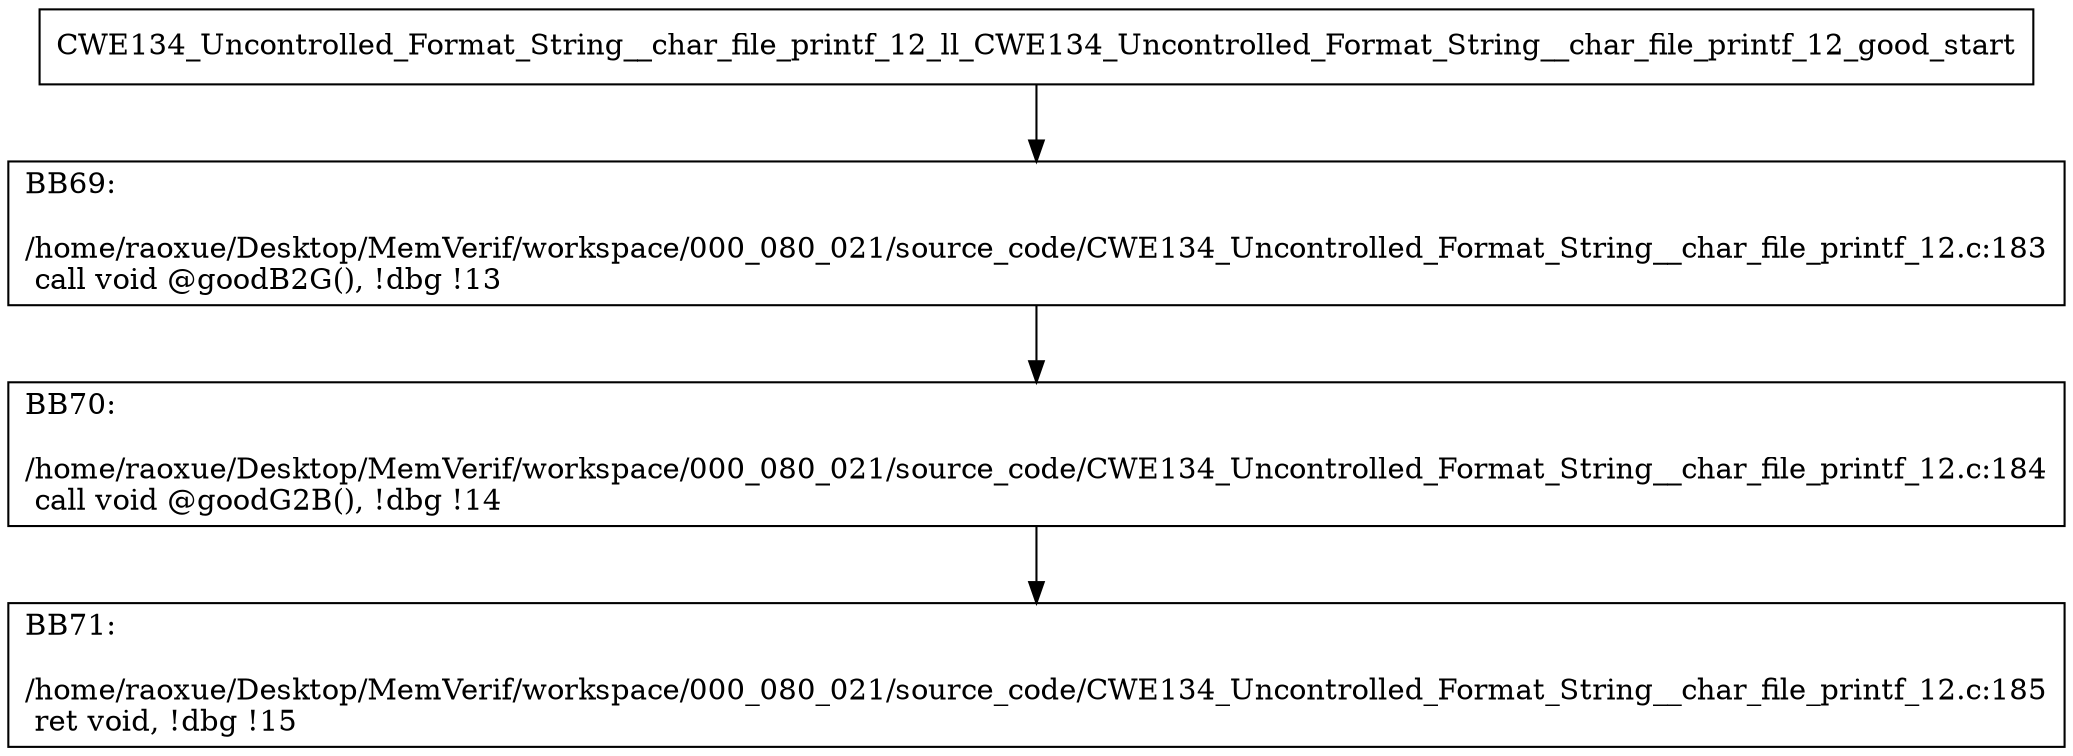 digraph "CFG for'CWE134_Uncontrolled_Format_String__char_file_printf_12_ll_CWE134_Uncontrolled_Format_String__char_file_printf_12_good' function" {
	BBCWE134_Uncontrolled_Format_String__char_file_printf_12_ll_CWE134_Uncontrolled_Format_String__char_file_printf_12_good_start[shape=record,label="{CWE134_Uncontrolled_Format_String__char_file_printf_12_ll_CWE134_Uncontrolled_Format_String__char_file_printf_12_good_start}"];
	BBCWE134_Uncontrolled_Format_String__char_file_printf_12_ll_CWE134_Uncontrolled_Format_String__char_file_printf_12_good_start-> CWE134_Uncontrolled_Format_String__char_file_printf_12_ll_CWE134_Uncontrolled_Format_String__char_file_printf_12_goodBB69;
	CWE134_Uncontrolled_Format_String__char_file_printf_12_ll_CWE134_Uncontrolled_Format_String__char_file_printf_12_goodBB69 [shape=record, label="{BB69:\l\l/home/raoxue/Desktop/MemVerif/workspace/000_080_021/source_code/CWE134_Uncontrolled_Format_String__char_file_printf_12.c:183\l
  call void @goodB2G(), !dbg !13\l
}"];
	CWE134_Uncontrolled_Format_String__char_file_printf_12_ll_CWE134_Uncontrolled_Format_String__char_file_printf_12_goodBB69-> CWE134_Uncontrolled_Format_String__char_file_printf_12_ll_CWE134_Uncontrolled_Format_String__char_file_printf_12_goodBB70;
	CWE134_Uncontrolled_Format_String__char_file_printf_12_ll_CWE134_Uncontrolled_Format_String__char_file_printf_12_goodBB70 [shape=record, label="{BB70:\l\l/home/raoxue/Desktop/MemVerif/workspace/000_080_021/source_code/CWE134_Uncontrolled_Format_String__char_file_printf_12.c:184\l
  call void @goodG2B(), !dbg !14\l
}"];
	CWE134_Uncontrolled_Format_String__char_file_printf_12_ll_CWE134_Uncontrolled_Format_String__char_file_printf_12_goodBB70-> CWE134_Uncontrolled_Format_String__char_file_printf_12_ll_CWE134_Uncontrolled_Format_String__char_file_printf_12_goodBB71;
	CWE134_Uncontrolled_Format_String__char_file_printf_12_ll_CWE134_Uncontrolled_Format_String__char_file_printf_12_goodBB71 [shape=record, label="{BB71:\l\l/home/raoxue/Desktop/MemVerif/workspace/000_080_021/source_code/CWE134_Uncontrolled_Format_String__char_file_printf_12.c:185\l
  ret void, !dbg !15\l
}"];
}
